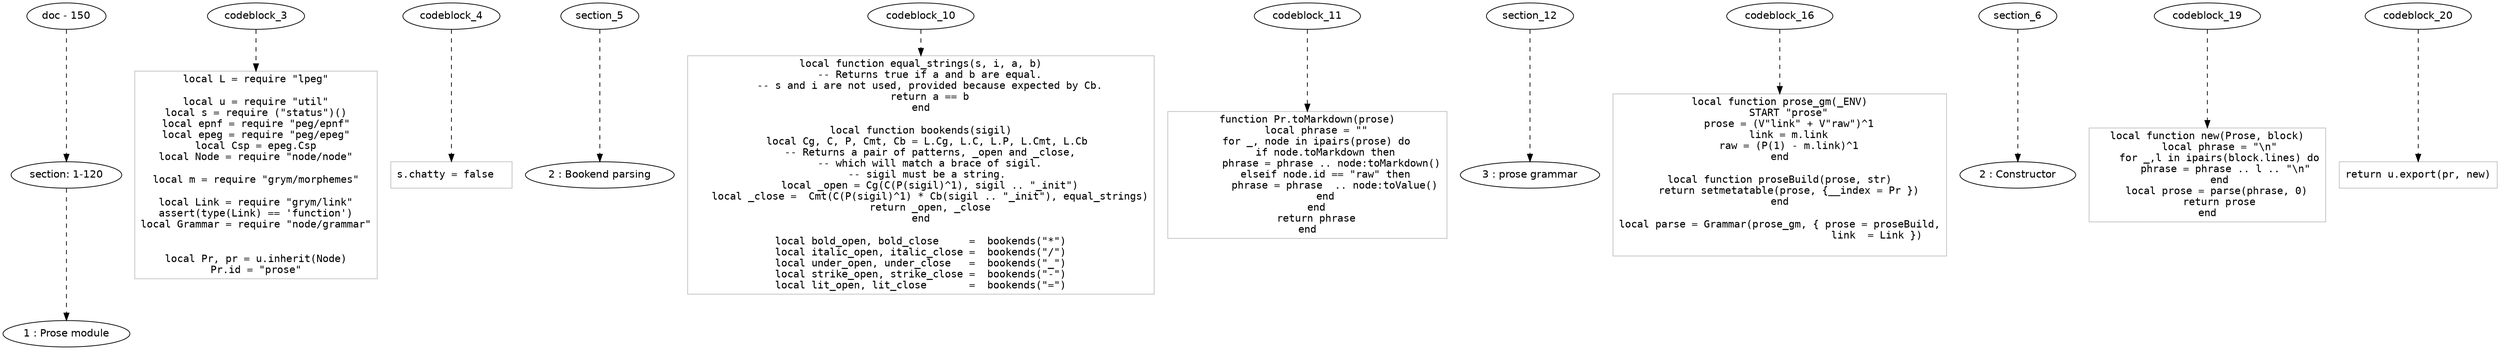 digraph hierarchy {

node [fontname=Helvetica]
edge [style=dashed]

doc_0 [label="doc - 150"]


doc_0 -> { section_1}
{rank=same; section_1}

section_1 [label="section: 1-120"]


section_1 -> { header_2}
{rank=same; header_2}

header_2 [label="1 : Prose module"]


codeblock_3 -> leaf_7
leaf_7  [color=Gray,shape=rectangle,fontname=Inconsolata,label="local L = require \"lpeg\"

local u = require \"util\"
local s = require (\"status\")()
local epnf = require \"peg/epnf\"
local epeg = require \"peg/epeg\"
local Csp = epeg.Csp
local Node = require \"node/node\"

local m = require \"grym/morphemes\"

local Link = require \"grym/link\"
assert(type(Link) == 'function')
local Grammar = require \"node/grammar\"


local Pr, pr = u.inherit(Node)
Pr.id = \"prose\""]
codeblock_4 -> leaf_8
leaf_8  [color=Gray,shape=rectangle,fontname=Inconsolata,label="s.chatty = false  "]
section_5 -> { header_9}
{rank=same; header_9}

header_9 [label="2 : Bookend parsing"]


codeblock_10 -> leaf_13
leaf_13  [color=Gray,shape=rectangle,fontname=Inconsolata,label="local function equal_strings(s, i, a, b)
   -- Returns true if a and b are equal.
   -- s and i are not used, provided because expected by Cb.
   return a == b
end

local function bookends(sigil)
  local Cg, C, P, Cmt, Cb = L.Cg, L.C, L.P, L.Cmt, L.Cb
   -- Returns a pair of patterns, _open and _close,
   -- which will match a brace of sigil.
   -- sigil must be a string. 
   local _open = Cg(C(P(sigil)^1), sigil .. \"_init\")
   local _close =  Cmt(C(P(sigil)^1) * Cb(sigil .. \"_init\"), equal_strings)
   return _open, _close
end

local bold_open, bold_close     =  bookends(\"*\")
local italic_open, italic_close =  bookends(\"/\")
local under_open, under_close   =  bookends(\"_\")
local strike_open, strike_close =  bookends(\"-\")
local lit_open, lit_close       =  bookends(\"=\")"]
codeblock_11 -> leaf_14
leaf_14  [color=Gray,shape=rectangle,fontname=Inconsolata,label="function Pr.toMarkdown(prose)
   local phrase = \"\"
   for _, node in ipairs(prose) do
      if node.toMarkdown then
        phrase = phrase .. node:toMarkdown()
      elseif node.id == \"raw\" then
         phrase = phrase  .. node:toValue()
      end
   end
   return phrase
end"]
section_12 -> { header_15}
{rank=same; header_15}

header_15 [label="3 : prose grammar"]


codeblock_16 -> leaf_17
leaf_17  [color=Gray,shape=rectangle,fontname=Inconsolata,label="local function prose_gm(_ENV)
   START \"prose\"
   prose = (V\"link\" + V\"raw\")^1
   link = m.link
   raw = (P(1) - m.link)^1
end

local function proseBuild(prose, str)
   return setmetatable(prose, {__index = Pr })
end

local parse = Grammar(prose_gm, { prose = proseBuild,
                                  link  = Link })  

"]
section_6 -> { header_18}
{rank=same; header_18}

header_18 [label="2 : Constructor"]


codeblock_19 -> leaf_21
leaf_21  [color=Gray,shape=rectangle,fontname=Inconsolata,label="local function new(Prose, block)
    local phrase = \"\\n\"
    for _,l in ipairs(block.lines) do
      phrase = phrase .. l .. \"\\n\"
    end
    local prose = parse(phrase, 0) 
    return prose
end"]
codeblock_20 -> leaf_22
leaf_22  [color=Gray,shape=rectangle,fontname=Inconsolata,label="return u.export(pr, new)"]

}
